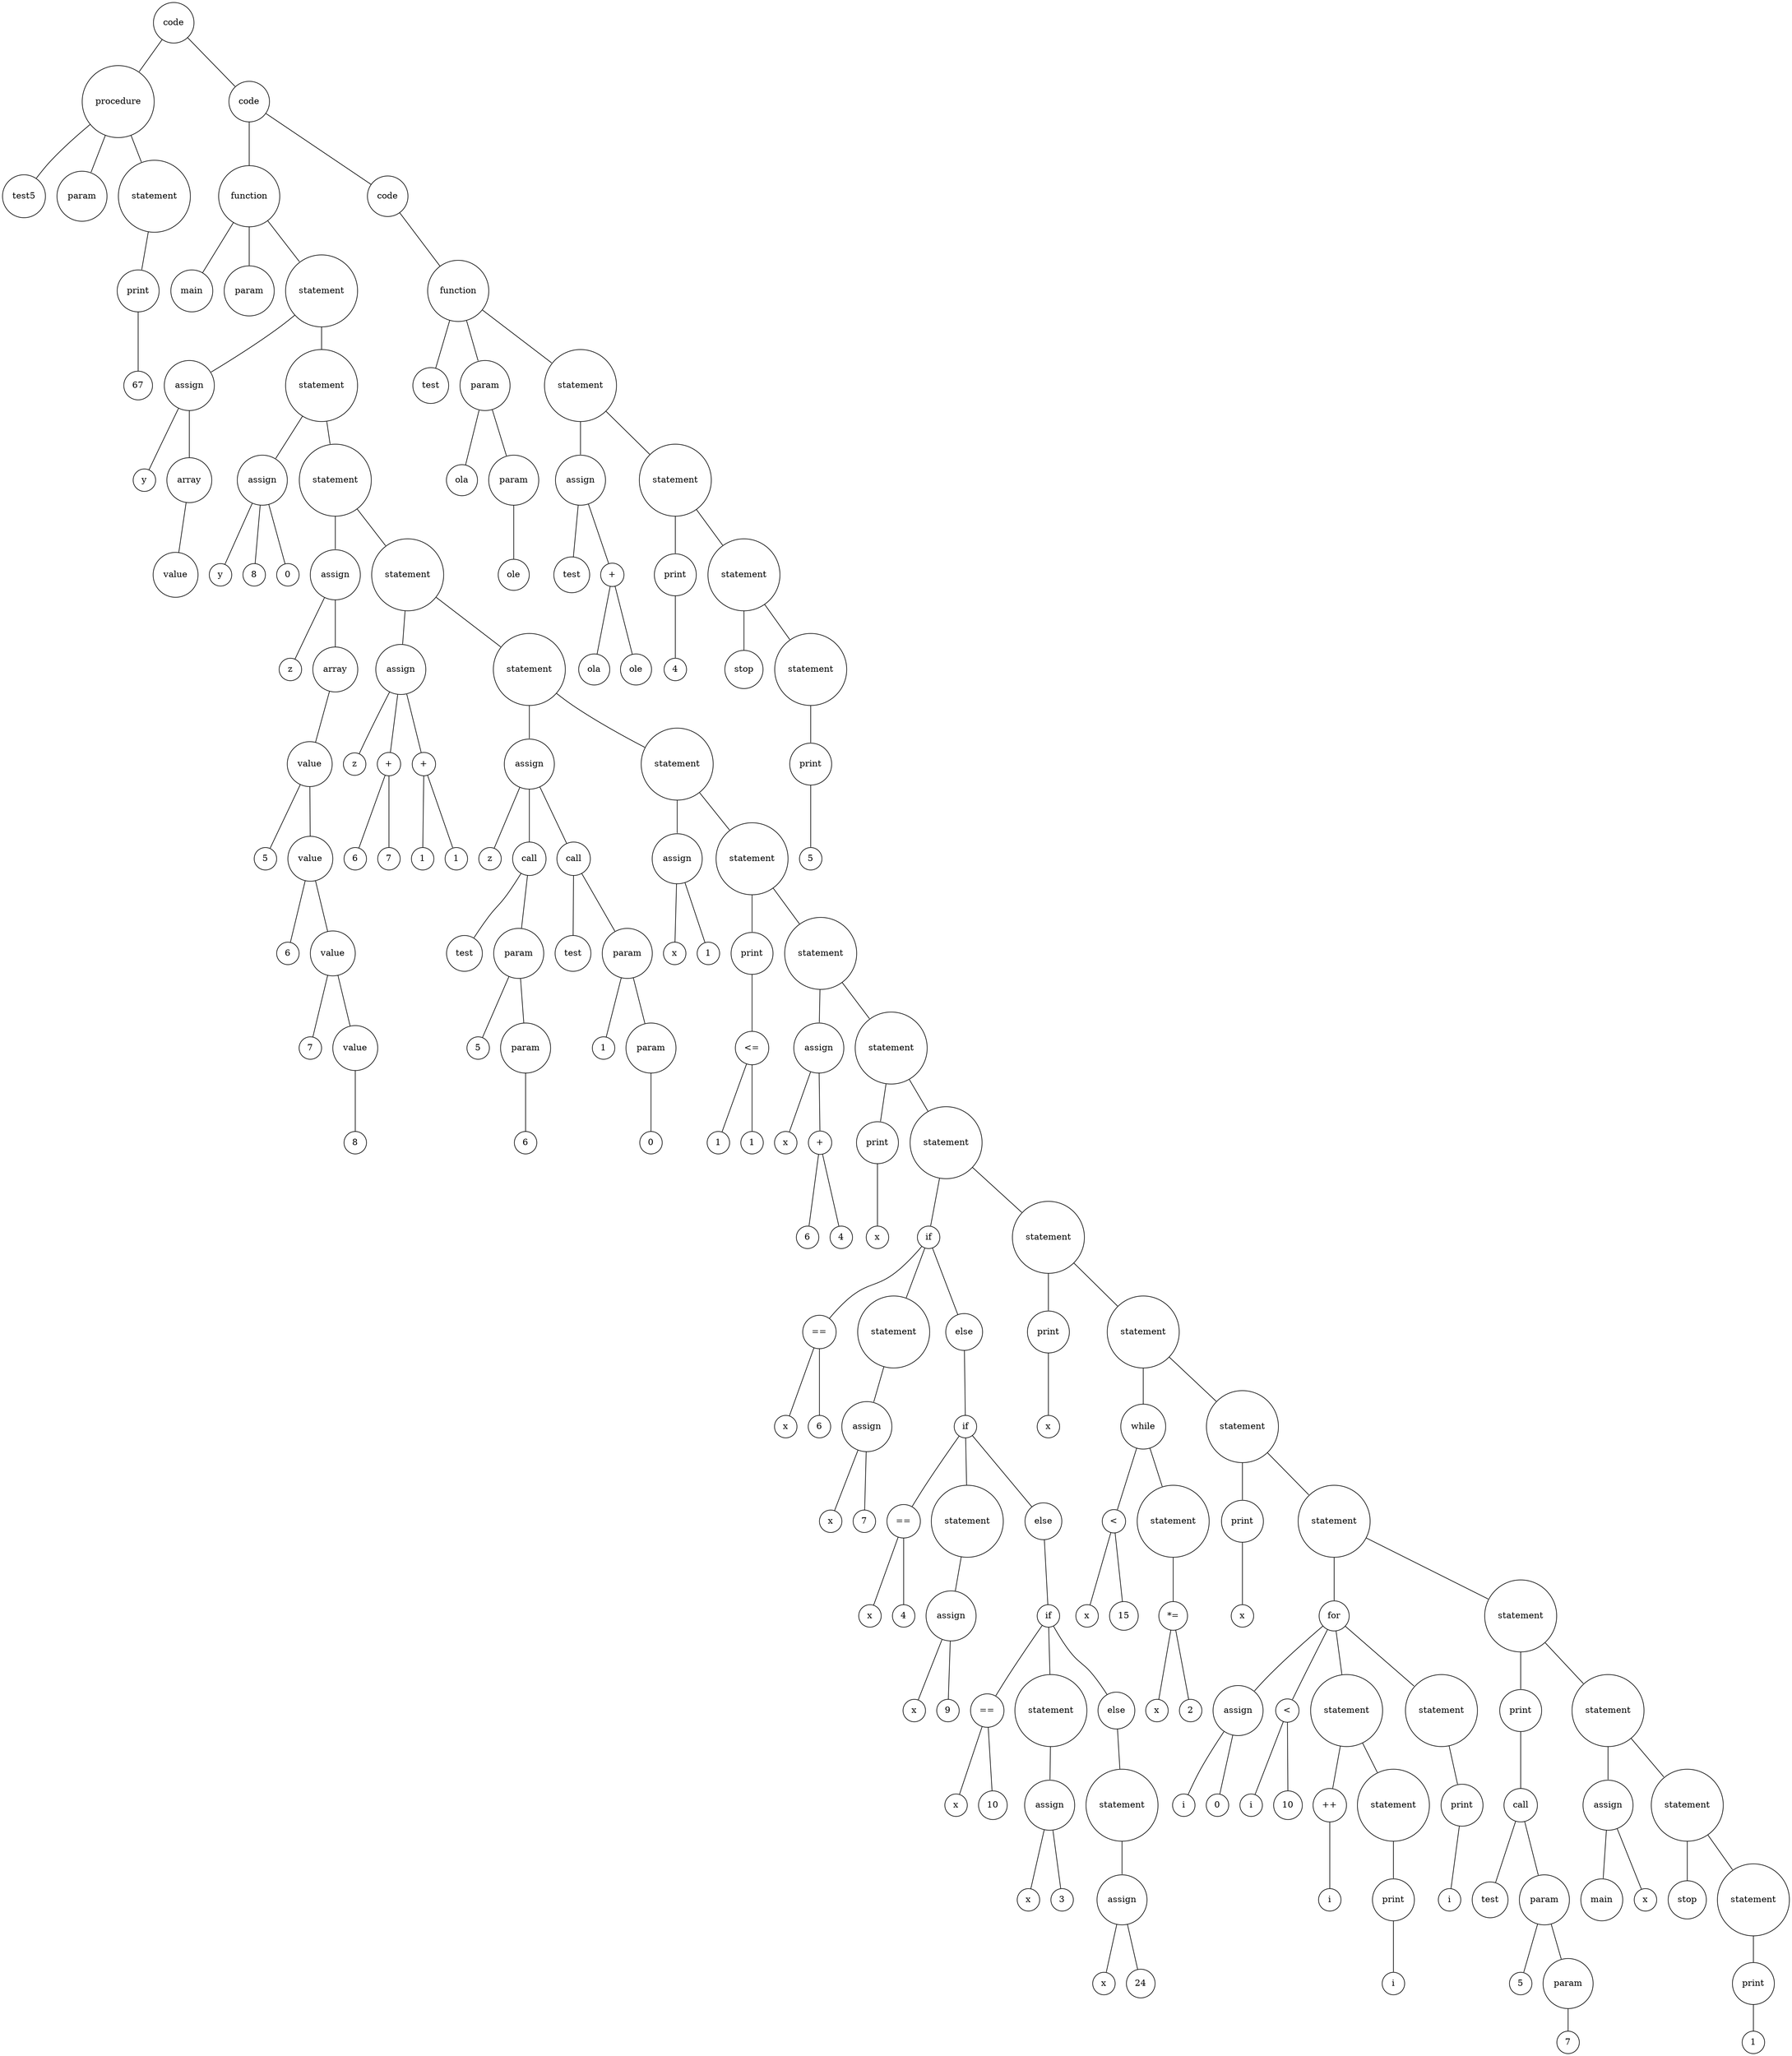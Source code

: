 digraph {
	node [shape=circle]
	"d6a49e2c-a84f-4736-8472-dd72da79a9a5" [label=code]
	"6a892814-8d9a-4989-bb8e-075f5f688385" [label=procedure]
	"f188716e-e401-4f70-8ec4-e90e8470bc61" [label=test5]
	"6a892814-8d9a-4989-bb8e-075f5f688385" -> "f188716e-e401-4f70-8ec4-e90e8470bc61" [arrowsize=0]
	"92163831-a02f-4346-9c5b-4e64f6aca685" [label=param]
	"6a892814-8d9a-4989-bb8e-075f5f688385" -> "92163831-a02f-4346-9c5b-4e64f6aca685" [arrowsize=0]
	"9f2d09d1-051a-4717-b4c8-5f0f7bc87db7" [label=statement]
	"6c95332a-bf74-4d72-8f10-a56b8bb2def5" [label=print]
	"4c859fd7-6101-413a-8fb9-12b420e29090" [label=67]
	"6c95332a-bf74-4d72-8f10-a56b8bb2def5" -> "4c859fd7-6101-413a-8fb9-12b420e29090" [arrowsize=0]
	"9f2d09d1-051a-4717-b4c8-5f0f7bc87db7" -> "6c95332a-bf74-4d72-8f10-a56b8bb2def5" [arrowsize=0]
	"6a892814-8d9a-4989-bb8e-075f5f688385" -> "9f2d09d1-051a-4717-b4c8-5f0f7bc87db7" [arrowsize=0]
	"d6a49e2c-a84f-4736-8472-dd72da79a9a5" -> "6a892814-8d9a-4989-bb8e-075f5f688385" [arrowsize=0]
	"ae36a415-110a-432b-9223-e598052900eb" [label=code]
	"af538021-4e00-4180-9625-094d0d3cab08" [label=function]
	"ed4b51b2-1e3d-4c9a-89ca-a449529abf57" [label=main]
	"af538021-4e00-4180-9625-094d0d3cab08" -> "ed4b51b2-1e3d-4c9a-89ca-a449529abf57" [arrowsize=0]
	"2717156f-e8fc-4f0b-a187-9a78b28eca7a" [label=param]
	"af538021-4e00-4180-9625-094d0d3cab08" -> "2717156f-e8fc-4f0b-a187-9a78b28eca7a" [arrowsize=0]
	"611dbed5-5391-4f37-ba14-7da20f962922" [label=statement]
	"03d929ca-aa59-4d44-b7ad-f8e66ce01e79" [label=assign]
	"58970ab1-9c42-4c11-aa30-639a6707c563" [label=y]
	"03d929ca-aa59-4d44-b7ad-f8e66ce01e79" -> "58970ab1-9c42-4c11-aa30-639a6707c563" [arrowsize=0]
	"e1f642d9-7f1b-45dd-b853-6faff644c610" [label=array]
	"65ceeb47-0c78-4f32-aaf2-e26d28a549fb" [label=value]
	"e1f642d9-7f1b-45dd-b853-6faff644c610" -> "65ceeb47-0c78-4f32-aaf2-e26d28a549fb" [arrowsize=0]
	"03d929ca-aa59-4d44-b7ad-f8e66ce01e79" -> "e1f642d9-7f1b-45dd-b853-6faff644c610" [arrowsize=0]
	"611dbed5-5391-4f37-ba14-7da20f962922" -> "03d929ca-aa59-4d44-b7ad-f8e66ce01e79" [arrowsize=0]
	"bfeb8cf4-f998-4917-9c24-bdab782dc28b" [label=statement]
	"fe85a6a4-66dd-49e6-8ece-894a9cc0a898" [label=assign]
	"aad6a812-afb4-48ac-b011-5bbcf3a8182c" [label=y]
	"fe85a6a4-66dd-49e6-8ece-894a9cc0a898" -> "aad6a812-afb4-48ac-b011-5bbcf3a8182c" [arrowsize=0]
	"64c27775-ece5-4e51-a93d-22ebcb9a705a" [label=8]
	"fe85a6a4-66dd-49e6-8ece-894a9cc0a898" -> "64c27775-ece5-4e51-a93d-22ebcb9a705a" [arrowsize=0]
	"b87eeacc-b709-4e09-a79c-529636e274fc" [label=0]
	"fe85a6a4-66dd-49e6-8ece-894a9cc0a898" -> "b87eeacc-b709-4e09-a79c-529636e274fc" [arrowsize=0]
	"bfeb8cf4-f998-4917-9c24-bdab782dc28b" -> "fe85a6a4-66dd-49e6-8ece-894a9cc0a898" [arrowsize=0]
	"6def992a-f09d-4c9a-b23c-9bec41a67a5f" [label=statement]
	"0fdb4b1e-820b-4975-bcdd-291259e60794" [label=assign]
	"3ab9a004-5bf8-457d-9a98-3f18ee167338" [label=z]
	"0fdb4b1e-820b-4975-bcdd-291259e60794" -> "3ab9a004-5bf8-457d-9a98-3f18ee167338" [arrowsize=0]
	"3456a530-1f14-4053-b489-2e0560f93c73" [label=array]
	"ddb103c8-d29d-4f2f-bd7c-2bb11668f979" [label=value]
	"50215d4f-978c-4188-aca2-e75336f14f68" [label=5]
	"ddb103c8-d29d-4f2f-bd7c-2bb11668f979" -> "50215d4f-978c-4188-aca2-e75336f14f68" [arrowsize=0]
	"460caf2b-0356-42d9-b489-22859ca9ddbf" [label=value]
	"6d5f7e6f-0127-4404-a0fb-cc2380b37389" [label=6]
	"460caf2b-0356-42d9-b489-22859ca9ddbf" -> "6d5f7e6f-0127-4404-a0fb-cc2380b37389" [arrowsize=0]
	"9dbd4ada-46b6-46d0-a754-56776d57e152" [label=value]
	"441d0dec-ab8e-45cd-b19d-88f585e511c9" [label=7]
	"9dbd4ada-46b6-46d0-a754-56776d57e152" -> "441d0dec-ab8e-45cd-b19d-88f585e511c9" [arrowsize=0]
	"52934c16-25bf-47bd-a838-5fd12a5f0f31" [label=value]
	"05be0a1a-4909-4988-8b24-8e4442efdbfd" [label=8]
	"52934c16-25bf-47bd-a838-5fd12a5f0f31" -> "05be0a1a-4909-4988-8b24-8e4442efdbfd" [arrowsize=0]
	"9dbd4ada-46b6-46d0-a754-56776d57e152" -> "52934c16-25bf-47bd-a838-5fd12a5f0f31" [arrowsize=0]
	"460caf2b-0356-42d9-b489-22859ca9ddbf" -> "9dbd4ada-46b6-46d0-a754-56776d57e152" [arrowsize=0]
	"ddb103c8-d29d-4f2f-bd7c-2bb11668f979" -> "460caf2b-0356-42d9-b489-22859ca9ddbf" [arrowsize=0]
	"3456a530-1f14-4053-b489-2e0560f93c73" -> "ddb103c8-d29d-4f2f-bd7c-2bb11668f979" [arrowsize=0]
	"0fdb4b1e-820b-4975-bcdd-291259e60794" -> "3456a530-1f14-4053-b489-2e0560f93c73" [arrowsize=0]
	"6def992a-f09d-4c9a-b23c-9bec41a67a5f" -> "0fdb4b1e-820b-4975-bcdd-291259e60794" [arrowsize=0]
	"aaf922a3-7859-46d7-8747-d51ca4a38c0d" [label=statement]
	"94efdbb5-55ca-4dd2-85ff-3591cbe6318a" [label=assign]
	"9e90d318-ae4b-4a83-8fd3-0a6e1d447ad6" [label=z]
	"94efdbb5-55ca-4dd2-85ff-3591cbe6318a" -> "9e90d318-ae4b-4a83-8fd3-0a6e1d447ad6" [arrowsize=0]
	"0f769775-1cd8-49df-8a41-75a258e1a305" [label="+"]
	"354fa8ae-4621-49ce-ba17-3e433e89dca8" [label=6]
	"0f769775-1cd8-49df-8a41-75a258e1a305" -> "354fa8ae-4621-49ce-ba17-3e433e89dca8" [arrowsize=0]
	"4b7afd7d-8aea-4bc1-9d53-2a6e2f4b51c0" [label=7]
	"0f769775-1cd8-49df-8a41-75a258e1a305" -> "4b7afd7d-8aea-4bc1-9d53-2a6e2f4b51c0" [arrowsize=0]
	"94efdbb5-55ca-4dd2-85ff-3591cbe6318a" -> "0f769775-1cd8-49df-8a41-75a258e1a305" [arrowsize=0]
	"8c856e9d-2987-4d2d-a5e6-045663e0f82e" [label="+"]
	"c3b5d4a2-3ba6-4f8c-a904-5fd7ec0dfffb" [label=1]
	"8c856e9d-2987-4d2d-a5e6-045663e0f82e" -> "c3b5d4a2-3ba6-4f8c-a904-5fd7ec0dfffb" [arrowsize=0]
	"b97e8516-7fca-4d21-940f-89b30f53c423" [label=1]
	"8c856e9d-2987-4d2d-a5e6-045663e0f82e" -> "b97e8516-7fca-4d21-940f-89b30f53c423" [arrowsize=0]
	"94efdbb5-55ca-4dd2-85ff-3591cbe6318a" -> "8c856e9d-2987-4d2d-a5e6-045663e0f82e" [arrowsize=0]
	"aaf922a3-7859-46d7-8747-d51ca4a38c0d" -> "94efdbb5-55ca-4dd2-85ff-3591cbe6318a" [arrowsize=0]
	"1b00dbdc-e691-4586-a8ae-634b552e2f84" [label=statement]
	"b82b85ce-6866-4e3a-98e2-baff2132a282" [label=assign]
	"cc33ab5e-dfb0-412d-b22f-24d73e3d1001" [label=z]
	"b82b85ce-6866-4e3a-98e2-baff2132a282" -> "cc33ab5e-dfb0-412d-b22f-24d73e3d1001" [arrowsize=0]
	"b3b53831-54fe-4ddc-8176-5c5127e328ed" [label=call]
	"7e942372-42d5-49cf-b42b-e6b5e11ebc58" [label=test]
	"b3b53831-54fe-4ddc-8176-5c5127e328ed" -> "7e942372-42d5-49cf-b42b-e6b5e11ebc58" [arrowsize=0]
	"b81c0a2a-1c97-4e26-bc77-c2cce9a55092" [label=param]
	"9797ecc9-d187-43e7-9305-8fade82e4dbe" [label=5]
	"b81c0a2a-1c97-4e26-bc77-c2cce9a55092" -> "9797ecc9-d187-43e7-9305-8fade82e4dbe" [arrowsize=0]
	"c87370eb-a677-4c85-a75b-62222d33dba1" [label=param]
	"d47949b0-8c62-4993-992c-e57f235441ec" [label=6]
	"c87370eb-a677-4c85-a75b-62222d33dba1" -> "d47949b0-8c62-4993-992c-e57f235441ec" [arrowsize=0]
	"b81c0a2a-1c97-4e26-bc77-c2cce9a55092" -> "c87370eb-a677-4c85-a75b-62222d33dba1" [arrowsize=0]
	"b3b53831-54fe-4ddc-8176-5c5127e328ed" -> "b81c0a2a-1c97-4e26-bc77-c2cce9a55092" [arrowsize=0]
	"b82b85ce-6866-4e3a-98e2-baff2132a282" -> "b3b53831-54fe-4ddc-8176-5c5127e328ed" [arrowsize=0]
	"7e3f3f49-c97c-4ba0-b686-fc5acd0b89e0" [label=call]
	"82caa06c-dce1-4758-b08a-9e0345241838" [label=test]
	"7e3f3f49-c97c-4ba0-b686-fc5acd0b89e0" -> "82caa06c-dce1-4758-b08a-9e0345241838" [arrowsize=0]
	"3b4cbd0d-0ff1-4e5d-ac3d-93c6000b710a" [label=param]
	"2821f08a-8a34-4af2-80a5-16acc997a2ac" [label=1]
	"3b4cbd0d-0ff1-4e5d-ac3d-93c6000b710a" -> "2821f08a-8a34-4af2-80a5-16acc997a2ac" [arrowsize=0]
	"e1bcfd03-4e34-4ab4-9675-0e2d938565a4" [label=param]
	"4a97df1c-1a66-48dc-a300-3c827c7a5717" [label=0]
	"e1bcfd03-4e34-4ab4-9675-0e2d938565a4" -> "4a97df1c-1a66-48dc-a300-3c827c7a5717" [arrowsize=0]
	"3b4cbd0d-0ff1-4e5d-ac3d-93c6000b710a" -> "e1bcfd03-4e34-4ab4-9675-0e2d938565a4" [arrowsize=0]
	"7e3f3f49-c97c-4ba0-b686-fc5acd0b89e0" -> "3b4cbd0d-0ff1-4e5d-ac3d-93c6000b710a" [arrowsize=0]
	"b82b85ce-6866-4e3a-98e2-baff2132a282" -> "7e3f3f49-c97c-4ba0-b686-fc5acd0b89e0" [arrowsize=0]
	"1b00dbdc-e691-4586-a8ae-634b552e2f84" -> "b82b85ce-6866-4e3a-98e2-baff2132a282" [arrowsize=0]
	"c7b0382f-a033-4b87-ac9d-4d3b32791fc6" [label=statement]
	"9deddb3d-5643-4a8a-9bcb-9622cdd181c6" [label=assign]
	"d009760e-4470-46d0-86a0-45918ef4387c" [label=x]
	"9deddb3d-5643-4a8a-9bcb-9622cdd181c6" -> "d009760e-4470-46d0-86a0-45918ef4387c" [arrowsize=0]
	"ff3b83ab-3feb-40a2-b7f0-26f004da47a0" [label=1]
	"9deddb3d-5643-4a8a-9bcb-9622cdd181c6" -> "ff3b83ab-3feb-40a2-b7f0-26f004da47a0" [arrowsize=0]
	"c7b0382f-a033-4b87-ac9d-4d3b32791fc6" -> "9deddb3d-5643-4a8a-9bcb-9622cdd181c6" [arrowsize=0]
	"abf82421-0373-4990-9d9d-cd875944314b" [label=statement]
	"bcf0807b-cba0-42ca-85be-cf8191f8bf48" [label=print]
	"1373287d-ea0f-4ca4-a0eb-153254566f5e" [label="<="]
	"7173c754-698f-40e0-8662-24835dee65e5" [label=1]
	"1373287d-ea0f-4ca4-a0eb-153254566f5e" -> "7173c754-698f-40e0-8662-24835dee65e5" [arrowsize=0]
	"36407ee8-fb24-4343-8f87-cfd965b1dece" [label=1]
	"1373287d-ea0f-4ca4-a0eb-153254566f5e" -> "36407ee8-fb24-4343-8f87-cfd965b1dece" [arrowsize=0]
	"bcf0807b-cba0-42ca-85be-cf8191f8bf48" -> "1373287d-ea0f-4ca4-a0eb-153254566f5e" [arrowsize=0]
	"abf82421-0373-4990-9d9d-cd875944314b" -> "bcf0807b-cba0-42ca-85be-cf8191f8bf48" [arrowsize=0]
	"799f5a19-ebf1-4c89-9e56-882bd619bbf8" [label=statement]
	"1ed3634b-7a99-4f22-9bf5-120ba2f0883b" [label=assign]
	"6e96d4c1-38c2-4ba4-85cd-404b3ebd6a19" [label=x]
	"1ed3634b-7a99-4f22-9bf5-120ba2f0883b" -> "6e96d4c1-38c2-4ba4-85cd-404b3ebd6a19" [arrowsize=0]
	"59ca42ea-f176-4629-a119-61a2a7e25385" [label="+"]
	"e9d21bcb-afa9-48b2-a010-c407ec3d82f8" [label=6]
	"59ca42ea-f176-4629-a119-61a2a7e25385" -> "e9d21bcb-afa9-48b2-a010-c407ec3d82f8" [arrowsize=0]
	"f7656584-4f3e-45e7-92eb-d372d6dcfddf" [label=4]
	"59ca42ea-f176-4629-a119-61a2a7e25385" -> "f7656584-4f3e-45e7-92eb-d372d6dcfddf" [arrowsize=0]
	"1ed3634b-7a99-4f22-9bf5-120ba2f0883b" -> "59ca42ea-f176-4629-a119-61a2a7e25385" [arrowsize=0]
	"799f5a19-ebf1-4c89-9e56-882bd619bbf8" -> "1ed3634b-7a99-4f22-9bf5-120ba2f0883b" [arrowsize=0]
	"e8e2f989-4a8f-451a-8e37-7834c50e0003" [label=statement]
	"952560b2-a334-409e-b5b7-fee6ab72c42b" [label=print]
	"89ee1518-a2d8-4b36-8199-74f7bdc848b4" [label=x]
	"952560b2-a334-409e-b5b7-fee6ab72c42b" -> "89ee1518-a2d8-4b36-8199-74f7bdc848b4" [arrowsize=0]
	"e8e2f989-4a8f-451a-8e37-7834c50e0003" -> "952560b2-a334-409e-b5b7-fee6ab72c42b" [arrowsize=0]
	"5b67ebd9-0b0f-4813-9c4a-54b02c5aed76" [label=statement]
	"27009ce0-3da7-44ab-a6b2-138c857ed635" [label=if]
	"dc3ac103-ba9c-4ef3-bf93-969fad03677b" [label="=="]
	"c60b0b76-6369-4546-95e5-c10a792dcb4c" [label=x]
	"dc3ac103-ba9c-4ef3-bf93-969fad03677b" -> "c60b0b76-6369-4546-95e5-c10a792dcb4c" [arrowsize=0]
	"f456b526-92c3-4a4e-8458-8440308bd40f" [label=6]
	"dc3ac103-ba9c-4ef3-bf93-969fad03677b" -> "f456b526-92c3-4a4e-8458-8440308bd40f" [arrowsize=0]
	"27009ce0-3da7-44ab-a6b2-138c857ed635" -> "dc3ac103-ba9c-4ef3-bf93-969fad03677b" [arrowsize=0]
	"5599473c-878d-478d-97f2-36f43ffa5c1c" [label=statement]
	"09f61991-4047-4e1d-91fc-4ab30f2ed15a" [label=assign]
	"4975e483-f5b9-478d-9181-87f5911b0333" [label=x]
	"09f61991-4047-4e1d-91fc-4ab30f2ed15a" -> "4975e483-f5b9-478d-9181-87f5911b0333" [arrowsize=0]
	"5ac7c149-2309-446c-97f5-5fb6800ea875" [label=7]
	"09f61991-4047-4e1d-91fc-4ab30f2ed15a" -> "5ac7c149-2309-446c-97f5-5fb6800ea875" [arrowsize=0]
	"5599473c-878d-478d-97f2-36f43ffa5c1c" -> "09f61991-4047-4e1d-91fc-4ab30f2ed15a" [arrowsize=0]
	"27009ce0-3da7-44ab-a6b2-138c857ed635" -> "5599473c-878d-478d-97f2-36f43ffa5c1c" [arrowsize=0]
	"54ce67e3-f9ff-4d98-87dd-7645c685d1b9" [label=else]
	"f8765c03-3ef3-4b66-b303-320b52f0fa8f" [label=if]
	"02422f0f-0f42-4396-a723-0725faada1b4" [label="=="]
	"decad15f-1863-4d88-b935-ce54a9dc0317" [label=x]
	"02422f0f-0f42-4396-a723-0725faada1b4" -> "decad15f-1863-4d88-b935-ce54a9dc0317" [arrowsize=0]
	"8adae7d0-3aa7-4229-b6b1-90e97fcb3264" [label=4]
	"02422f0f-0f42-4396-a723-0725faada1b4" -> "8adae7d0-3aa7-4229-b6b1-90e97fcb3264" [arrowsize=0]
	"f8765c03-3ef3-4b66-b303-320b52f0fa8f" -> "02422f0f-0f42-4396-a723-0725faada1b4" [arrowsize=0]
	"f54ef05e-c999-4fbe-94ce-b2a857c65e28" [label=statement]
	"6ca29c81-3c50-4358-95e0-d2754af0017e" [label=assign]
	"166c0b81-b29b-4ee2-9b34-af5bd1d74918" [label=x]
	"6ca29c81-3c50-4358-95e0-d2754af0017e" -> "166c0b81-b29b-4ee2-9b34-af5bd1d74918" [arrowsize=0]
	"b41dc474-99c1-49a7-b5d5-d9eb97d37242" [label=9]
	"6ca29c81-3c50-4358-95e0-d2754af0017e" -> "b41dc474-99c1-49a7-b5d5-d9eb97d37242" [arrowsize=0]
	"f54ef05e-c999-4fbe-94ce-b2a857c65e28" -> "6ca29c81-3c50-4358-95e0-d2754af0017e" [arrowsize=0]
	"f8765c03-3ef3-4b66-b303-320b52f0fa8f" -> "f54ef05e-c999-4fbe-94ce-b2a857c65e28" [arrowsize=0]
	"3d691789-29f5-4dc5-9a44-d65c24ff9da3" [label=else]
	"a18e237f-b0c7-4c23-ac23-7f3d66075332" [label=if]
	"29bfd40e-723a-44a8-b9a1-925f9f36ccfc" [label="=="]
	"3972dd24-6b57-4723-bda7-d44da11eb35b" [label=x]
	"29bfd40e-723a-44a8-b9a1-925f9f36ccfc" -> "3972dd24-6b57-4723-bda7-d44da11eb35b" [arrowsize=0]
	"c849fc2d-7bfd-4eb8-a569-872bb49a2ea1" [label=10]
	"29bfd40e-723a-44a8-b9a1-925f9f36ccfc" -> "c849fc2d-7bfd-4eb8-a569-872bb49a2ea1" [arrowsize=0]
	"a18e237f-b0c7-4c23-ac23-7f3d66075332" -> "29bfd40e-723a-44a8-b9a1-925f9f36ccfc" [arrowsize=0]
	"cf349272-51cb-4f26-8b7f-35259e5761fc" [label=statement]
	"b93ab4cb-b7f5-40cc-8e32-68b80dc0bfed" [label=assign]
	"7dbf55dd-144d-4258-ae33-16076d568b43" [label=x]
	"b93ab4cb-b7f5-40cc-8e32-68b80dc0bfed" -> "7dbf55dd-144d-4258-ae33-16076d568b43" [arrowsize=0]
	"f96a87f3-1029-485d-b5d3-4cc3b63467bb" [label=3]
	"b93ab4cb-b7f5-40cc-8e32-68b80dc0bfed" -> "f96a87f3-1029-485d-b5d3-4cc3b63467bb" [arrowsize=0]
	"cf349272-51cb-4f26-8b7f-35259e5761fc" -> "b93ab4cb-b7f5-40cc-8e32-68b80dc0bfed" [arrowsize=0]
	"a18e237f-b0c7-4c23-ac23-7f3d66075332" -> "cf349272-51cb-4f26-8b7f-35259e5761fc" [arrowsize=0]
	"3bb0d259-080e-4af2-9685-44abf242a84b" [label=else]
	"798886c1-c219-4c06-9188-96d45806e359" [label=statement]
	"f31b3269-e415-47af-8ae6-1ba65dab8db7" [label=assign]
	"8197aaae-5885-487b-9500-ce430a0fc79f" [label=x]
	"f31b3269-e415-47af-8ae6-1ba65dab8db7" -> "8197aaae-5885-487b-9500-ce430a0fc79f" [arrowsize=0]
	"7807056d-f15b-4c97-adc3-ce18fa58ff99" [label=24]
	"f31b3269-e415-47af-8ae6-1ba65dab8db7" -> "7807056d-f15b-4c97-adc3-ce18fa58ff99" [arrowsize=0]
	"798886c1-c219-4c06-9188-96d45806e359" -> "f31b3269-e415-47af-8ae6-1ba65dab8db7" [arrowsize=0]
	"3bb0d259-080e-4af2-9685-44abf242a84b" -> "798886c1-c219-4c06-9188-96d45806e359" [arrowsize=0]
	"a18e237f-b0c7-4c23-ac23-7f3d66075332" -> "3bb0d259-080e-4af2-9685-44abf242a84b" [arrowsize=0]
	"3d691789-29f5-4dc5-9a44-d65c24ff9da3" -> "a18e237f-b0c7-4c23-ac23-7f3d66075332" [arrowsize=0]
	"f8765c03-3ef3-4b66-b303-320b52f0fa8f" -> "3d691789-29f5-4dc5-9a44-d65c24ff9da3" [arrowsize=0]
	"54ce67e3-f9ff-4d98-87dd-7645c685d1b9" -> "f8765c03-3ef3-4b66-b303-320b52f0fa8f" [arrowsize=0]
	"27009ce0-3da7-44ab-a6b2-138c857ed635" -> "54ce67e3-f9ff-4d98-87dd-7645c685d1b9" [arrowsize=0]
	"5b67ebd9-0b0f-4813-9c4a-54b02c5aed76" -> "27009ce0-3da7-44ab-a6b2-138c857ed635" [arrowsize=0]
	"525539d1-a0e7-4b40-82a4-4292c6483e0e" [label=statement]
	"a7dc1aa7-ab41-4787-8ac0-c915db70aa4b" [label=print]
	"bdeb0fb5-e7f5-408c-8266-454618b7b75b" [label=x]
	"a7dc1aa7-ab41-4787-8ac0-c915db70aa4b" -> "bdeb0fb5-e7f5-408c-8266-454618b7b75b" [arrowsize=0]
	"525539d1-a0e7-4b40-82a4-4292c6483e0e" -> "a7dc1aa7-ab41-4787-8ac0-c915db70aa4b" [arrowsize=0]
	"8e802a86-311b-4b72-9f9a-32abc0126f46" [label=statement]
	"7dbe4002-0cf3-4c3b-8313-c3a2449827dc" [label=while]
	"23eaeebe-5923-4916-a69a-9f04b0b90042" [label="<"]
	"27b6583c-f5e6-4305-901b-8aafd315901a" [label=x]
	"23eaeebe-5923-4916-a69a-9f04b0b90042" -> "27b6583c-f5e6-4305-901b-8aafd315901a" [arrowsize=0]
	"af13f2fe-7341-4427-b2c5-36c059f4b057" [label=15]
	"23eaeebe-5923-4916-a69a-9f04b0b90042" -> "af13f2fe-7341-4427-b2c5-36c059f4b057" [arrowsize=0]
	"7dbe4002-0cf3-4c3b-8313-c3a2449827dc" -> "23eaeebe-5923-4916-a69a-9f04b0b90042" [arrowsize=0]
	"7fa747f5-9135-4b66-b273-aa74c27385a7" [label=statement]
	"2c9adf71-6c5a-486d-b671-ebdf73e7be82" [label="*="]
	"d8ccc141-022c-47b2-af52-e145d70462f0" [label=x]
	"2c9adf71-6c5a-486d-b671-ebdf73e7be82" -> "d8ccc141-022c-47b2-af52-e145d70462f0" [arrowsize=0]
	"5dcc9018-11ec-415d-b39a-b4778e223992" [label=2]
	"2c9adf71-6c5a-486d-b671-ebdf73e7be82" -> "5dcc9018-11ec-415d-b39a-b4778e223992" [arrowsize=0]
	"7fa747f5-9135-4b66-b273-aa74c27385a7" -> "2c9adf71-6c5a-486d-b671-ebdf73e7be82" [arrowsize=0]
	"7dbe4002-0cf3-4c3b-8313-c3a2449827dc" -> "7fa747f5-9135-4b66-b273-aa74c27385a7" [arrowsize=0]
	"8e802a86-311b-4b72-9f9a-32abc0126f46" -> "7dbe4002-0cf3-4c3b-8313-c3a2449827dc" [arrowsize=0]
	"da41a302-17da-4108-9a19-7cb47c8aef4f" [label=statement]
	"2e7b2aaf-4297-4cbe-8c11-b8365c458e03" [label=print]
	"e34bf977-bca4-4e3c-baab-b73d3529e096" [label=x]
	"2e7b2aaf-4297-4cbe-8c11-b8365c458e03" -> "e34bf977-bca4-4e3c-baab-b73d3529e096" [arrowsize=0]
	"da41a302-17da-4108-9a19-7cb47c8aef4f" -> "2e7b2aaf-4297-4cbe-8c11-b8365c458e03" [arrowsize=0]
	"3836eddf-507f-4296-8006-cd520bf5dda5" [label=statement]
	"5c6355fa-b257-4fea-870d-0a50e18f1236" [label=for]
	"85776f71-26d6-4fba-8374-37331f7c68e5" [label=assign]
	"f4abc23f-30ec-47b2-80b4-6925afc0babd" [label=i]
	"85776f71-26d6-4fba-8374-37331f7c68e5" -> "f4abc23f-30ec-47b2-80b4-6925afc0babd" [arrowsize=0]
	"c70174c0-83fd-4604-a17a-49e5c7b6c9d3" [label=0]
	"85776f71-26d6-4fba-8374-37331f7c68e5" -> "c70174c0-83fd-4604-a17a-49e5c7b6c9d3" [arrowsize=0]
	"5c6355fa-b257-4fea-870d-0a50e18f1236" -> "85776f71-26d6-4fba-8374-37331f7c68e5" [arrowsize=0]
	"d588de51-f091-47af-8bff-50e1707ae75c" [label="<"]
	"dcd79b4d-205e-439a-8552-e2166f23f93e" [label=i]
	"d588de51-f091-47af-8bff-50e1707ae75c" -> "dcd79b4d-205e-439a-8552-e2166f23f93e" [arrowsize=0]
	"42dd7975-014a-45b2-82d3-ef6deec5fdda" [label=10]
	"d588de51-f091-47af-8bff-50e1707ae75c" -> "42dd7975-014a-45b2-82d3-ef6deec5fdda" [arrowsize=0]
	"5c6355fa-b257-4fea-870d-0a50e18f1236" -> "d588de51-f091-47af-8bff-50e1707ae75c" [arrowsize=0]
	"3d2b8f55-1874-4a70-887e-1a82202b1ae9" [label=statement]
	"d98eb789-cd5a-4d35-ba48-0c616b1ec09b" [label="++"]
	"4a307e71-136e-43ba-9a0a-2ce346dd9df2" [label=i]
	"d98eb789-cd5a-4d35-ba48-0c616b1ec09b" -> "4a307e71-136e-43ba-9a0a-2ce346dd9df2" [arrowsize=0]
	"3d2b8f55-1874-4a70-887e-1a82202b1ae9" -> "d98eb789-cd5a-4d35-ba48-0c616b1ec09b" [arrowsize=0]
	"c99d3681-6232-4bf3-a354-fbaab4a4ef45" [label=statement]
	"2332d201-24b3-42cf-98b6-60f69c86f0e8" [label=print]
	"c5c7f337-4148-4112-8b07-271afcd9704a" [label=i]
	"2332d201-24b3-42cf-98b6-60f69c86f0e8" -> "c5c7f337-4148-4112-8b07-271afcd9704a" [arrowsize=0]
	"c99d3681-6232-4bf3-a354-fbaab4a4ef45" -> "2332d201-24b3-42cf-98b6-60f69c86f0e8" [arrowsize=0]
	"3d2b8f55-1874-4a70-887e-1a82202b1ae9" -> "c99d3681-6232-4bf3-a354-fbaab4a4ef45" [arrowsize=0]
	"5c6355fa-b257-4fea-870d-0a50e18f1236" -> "3d2b8f55-1874-4a70-887e-1a82202b1ae9" [arrowsize=0]
	"066c47eb-fe9f-4c4d-98a1-2cc7b563e115" [label=statement]
	"52478dca-faac-4f64-86d7-71e64f548e0f" [label=print]
	"ebdc96ac-7a4a-412e-8510-8f4ddb975480" [label=i]
	"52478dca-faac-4f64-86d7-71e64f548e0f" -> "ebdc96ac-7a4a-412e-8510-8f4ddb975480" [arrowsize=0]
	"066c47eb-fe9f-4c4d-98a1-2cc7b563e115" -> "52478dca-faac-4f64-86d7-71e64f548e0f" [arrowsize=0]
	"5c6355fa-b257-4fea-870d-0a50e18f1236" -> "066c47eb-fe9f-4c4d-98a1-2cc7b563e115" [arrowsize=0]
	"3836eddf-507f-4296-8006-cd520bf5dda5" -> "5c6355fa-b257-4fea-870d-0a50e18f1236" [arrowsize=0]
	"78649d95-d926-4e89-b0b5-971cdfa745da" [label=statement]
	"aa67e234-fe54-4257-baff-e1e510432fb3" [label=print]
	"90f2fcda-2280-4d29-837a-f44e1fea6b11" [label=call]
	"3439f6d0-2048-4236-81ee-2333df989b4f" [label=test]
	"90f2fcda-2280-4d29-837a-f44e1fea6b11" -> "3439f6d0-2048-4236-81ee-2333df989b4f" [arrowsize=0]
	"8d8317fc-d741-4b60-be2c-6888265bb364" [label=param]
	"c0bbe216-e530-4734-9751-f04c23ac8147" [label=5]
	"8d8317fc-d741-4b60-be2c-6888265bb364" -> "c0bbe216-e530-4734-9751-f04c23ac8147" [arrowsize=0]
	"b4198c29-bf98-44a6-9053-81d37bfe65d6" [label=param]
	"fa9001a7-a534-4cb6-b47d-3cb5c2e9a054" [label=7]
	"b4198c29-bf98-44a6-9053-81d37bfe65d6" -> "fa9001a7-a534-4cb6-b47d-3cb5c2e9a054" [arrowsize=0]
	"8d8317fc-d741-4b60-be2c-6888265bb364" -> "b4198c29-bf98-44a6-9053-81d37bfe65d6" [arrowsize=0]
	"90f2fcda-2280-4d29-837a-f44e1fea6b11" -> "8d8317fc-d741-4b60-be2c-6888265bb364" [arrowsize=0]
	"aa67e234-fe54-4257-baff-e1e510432fb3" -> "90f2fcda-2280-4d29-837a-f44e1fea6b11" [arrowsize=0]
	"78649d95-d926-4e89-b0b5-971cdfa745da" -> "aa67e234-fe54-4257-baff-e1e510432fb3" [arrowsize=0]
	"06232802-1e3f-4a74-adb3-50379e73c890" [label=statement]
	"058d69ac-11ea-4184-a1fa-31f44b200bef" [label=assign]
	"2c5d6f7e-b054-4b11-aebf-415ff2d0e2de" [label=main]
	"058d69ac-11ea-4184-a1fa-31f44b200bef" -> "2c5d6f7e-b054-4b11-aebf-415ff2d0e2de" [arrowsize=0]
	"a52eae04-7de1-48c5-bfcf-dd16dbc8f59d" [label=x]
	"058d69ac-11ea-4184-a1fa-31f44b200bef" -> "a52eae04-7de1-48c5-bfcf-dd16dbc8f59d" [arrowsize=0]
	"06232802-1e3f-4a74-adb3-50379e73c890" -> "058d69ac-11ea-4184-a1fa-31f44b200bef" [arrowsize=0]
	"f59c717a-7bb8-4367-a74c-1a01bbddcd19" [label=statement]
	"d2105583-01ed-430c-aea7-368c0cfa11f3" [label=stop]
	"f59c717a-7bb8-4367-a74c-1a01bbddcd19" -> "d2105583-01ed-430c-aea7-368c0cfa11f3" [arrowsize=0]
	"c136e414-9163-4017-a74c-94d8b74f0fa8" [label=statement]
	"92aa161b-b00d-4491-9788-ee53fa942006" [label=print]
	"cea4baee-9755-42a3-b0a7-db1245b420a2" [label=1]
	"92aa161b-b00d-4491-9788-ee53fa942006" -> "cea4baee-9755-42a3-b0a7-db1245b420a2" [arrowsize=0]
	"c136e414-9163-4017-a74c-94d8b74f0fa8" -> "92aa161b-b00d-4491-9788-ee53fa942006" [arrowsize=0]
	"f59c717a-7bb8-4367-a74c-1a01bbddcd19" -> "c136e414-9163-4017-a74c-94d8b74f0fa8" [arrowsize=0]
	"06232802-1e3f-4a74-adb3-50379e73c890" -> "f59c717a-7bb8-4367-a74c-1a01bbddcd19" [arrowsize=0]
	"78649d95-d926-4e89-b0b5-971cdfa745da" -> "06232802-1e3f-4a74-adb3-50379e73c890" [arrowsize=0]
	"3836eddf-507f-4296-8006-cd520bf5dda5" -> "78649d95-d926-4e89-b0b5-971cdfa745da" [arrowsize=0]
	"da41a302-17da-4108-9a19-7cb47c8aef4f" -> "3836eddf-507f-4296-8006-cd520bf5dda5" [arrowsize=0]
	"8e802a86-311b-4b72-9f9a-32abc0126f46" -> "da41a302-17da-4108-9a19-7cb47c8aef4f" [arrowsize=0]
	"525539d1-a0e7-4b40-82a4-4292c6483e0e" -> "8e802a86-311b-4b72-9f9a-32abc0126f46" [arrowsize=0]
	"5b67ebd9-0b0f-4813-9c4a-54b02c5aed76" -> "525539d1-a0e7-4b40-82a4-4292c6483e0e" [arrowsize=0]
	"e8e2f989-4a8f-451a-8e37-7834c50e0003" -> "5b67ebd9-0b0f-4813-9c4a-54b02c5aed76" [arrowsize=0]
	"799f5a19-ebf1-4c89-9e56-882bd619bbf8" -> "e8e2f989-4a8f-451a-8e37-7834c50e0003" [arrowsize=0]
	"abf82421-0373-4990-9d9d-cd875944314b" -> "799f5a19-ebf1-4c89-9e56-882bd619bbf8" [arrowsize=0]
	"c7b0382f-a033-4b87-ac9d-4d3b32791fc6" -> "abf82421-0373-4990-9d9d-cd875944314b" [arrowsize=0]
	"1b00dbdc-e691-4586-a8ae-634b552e2f84" -> "c7b0382f-a033-4b87-ac9d-4d3b32791fc6" [arrowsize=0]
	"aaf922a3-7859-46d7-8747-d51ca4a38c0d" -> "1b00dbdc-e691-4586-a8ae-634b552e2f84" [arrowsize=0]
	"6def992a-f09d-4c9a-b23c-9bec41a67a5f" -> "aaf922a3-7859-46d7-8747-d51ca4a38c0d" [arrowsize=0]
	"bfeb8cf4-f998-4917-9c24-bdab782dc28b" -> "6def992a-f09d-4c9a-b23c-9bec41a67a5f" [arrowsize=0]
	"611dbed5-5391-4f37-ba14-7da20f962922" -> "bfeb8cf4-f998-4917-9c24-bdab782dc28b" [arrowsize=0]
	"af538021-4e00-4180-9625-094d0d3cab08" -> "611dbed5-5391-4f37-ba14-7da20f962922" [arrowsize=0]
	"ae36a415-110a-432b-9223-e598052900eb" -> "af538021-4e00-4180-9625-094d0d3cab08" [arrowsize=0]
	"bd6cd1d0-8ae5-4bcb-9279-3fc10f70d512" [label=code]
	"39a511ed-88d8-4453-991a-05d2b0dc6b10" [label=function]
	"d23974e8-749d-4ca4-9729-4f3162825fd5" [label=test]
	"39a511ed-88d8-4453-991a-05d2b0dc6b10" -> "d23974e8-749d-4ca4-9729-4f3162825fd5" [arrowsize=0]
	"fdc40732-d2c9-4061-8d06-98227395fbf6" [label=param]
	"7121fbaa-79d6-4735-96ac-240773f45d37" [label=ola]
	"fdc40732-d2c9-4061-8d06-98227395fbf6" -> "7121fbaa-79d6-4735-96ac-240773f45d37" [arrowsize=0]
	"581c5173-ef65-4f21-8104-050164fa3c82" [label=param]
	"fa08cbeb-ea45-410e-8d5a-8147842c8208" [label=ole]
	"581c5173-ef65-4f21-8104-050164fa3c82" -> "fa08cbeb-ea45-410e-8d5a-8147842c8208" [arrowsize=0]
	"fdc40732-d2c9-4061-8d06-98227395fbf6" -> "581c5173-ef65-4f21-8104-050164fa3c82" [arrowsize=0]
	"39a511ed-88d8-4453-991a-05d2b0dc6b10" -> "fdc40732-d2c9-4061-8d06-98227395fbf6" [arrowsize=0]
	"d2e2b45e-0c6b-4737-8ad4-958db48448a0" [label=statement]
	"ea229652-d1ea-48ba-adcf-4f0aef936b26" [label=assign]
	"102ec6a0-e2e0-45ca-9233-9aa7d4c8f422" [label=test]
	"ea229652-d1ea-48ba-adcf-4f0aef936b26" -> "102ec6a0-e2e0-45ca-9233-9aa7d4c8f422" [arrowsize=0]
	"5418d231-1791-4d85-8acd-1c141b308af5" [label="+"]
	"3ffcc571-dad5-4fc3-97b0-1a6f3394f5c8" [label=ola]
	"5418d231-1791-4d85-8acd-1c141b308af5" -> "3ffcc571-dad5-4fc3-97b0-1a6f3394f5c8" [arrowsize=0]
	"eb3b743a-2c7f-4863-b817-57d28abf5e78" [label=ole]
	"5418d231-1791-4d85-8acd-1c141b308af5" -> "eb3b743a-2c7f-4863-b817-57d28abf5e78" [arrowsize=0]
	"ea229652-d1ea-48ba-adcf-4f0aef936b26" -> "5418d231-1791-4d85-8acd-1c141b308af5" [arrowsize=0]
	"d2e2b45e-0c6b-4737-8ad4-958db48448a0" -> "ea229652-d1ea-48ba-adcf-4f0aef936b26" [arrowsize=0]
	"83f78a59-bb22-4086-a4dc-0bdeb78fcee7" [label=statement]
	"5348cb69-8e16-41c6-a360-93a77167a7bb" [label=print]
	"53c64cc4-d858-4d4b-b762-8c660122e2a7" [label=4]
	"5348cb69-8e16-41c6-a360-93a77167a7bb" -> "53c64cc4-d858-4d4b-b762-8c660122e2a7" [arrowsize=0]
	"83f78a59-bb22-4086-a4dc-0bdeb78fcee7" -> "5348cb69-8e16-41c6-a360-93a77167a7bb" [arrowsize=0]
	"436ecf24-809a-45b9-91ac-00546554a60c" [label=statement]
	"952a0de5-c346-4f54-8a50-671fe9ad840e" [label=stop]
	"436ecf24-809a-45b9-91ac-00546554a60c" -> "952a0de5-c346-4f54-8a50-671fe9ad840e" [arrowsize=0]
	"ca116249-f883-45cc-a1e0-0079ce7d30ca" [label=statement]
	"77c7183c-eabf-49b1-befb-07a1c1b0bb6b" [label=print]
	"eac4d3a1-a44f-4019-96c5-6bd5742bb5aa" [label=5]
	"77c7183c-eabf-49b1-befb-07a1c1b0bb6b" -> "eac4d3a1-a44f-4019-96c5-6bd5742bb5aa" [arrowsize=0]
	"ca116249-f883-45cc-a1e0-0079ce7d30ca" -> "77c7183c-eabf-49b1-befb-07a1c1b0bb6b" [arrowsize=0]
	"436ecf24-809a-45b9-91ac-00546554a60c" -> "ca116249-f883-45cc-a1e0-0079ce7d30ca" [arrowsize=0]
	"83f78a59-bb22-4086-a4dc-0bdeb78fcee7" -> "436ecf24-809a-45b9-91ac-00546554a60c" [arrowsize=0]
	"d2e2b45e-0c6b-4737-8ad4-958db48448a0" -> "83f78a59-bb22-4086-a4dc-0bdeb78fcee7" [arrowsize=0]
	"39a511ed-88d8-4453-991a-05d2b0dc6b10" -> "d2e2b45e-0c6b-4737-8ad4-958db48448a0" [arrowsize=0]
	"bd6cd1d0-8ae5-4bcb-9279-3fc10f70d512" -> "39a511ed-88d8-4453-991a-05d2b0dc6b10" [arrowsize=0]
	"ae36a415-110a-432b-9223-e598052900eb" -> "bd6cd1d0-8ae5-4bcb-9279-3fc10f70d512" [arrowsize=0]
	"d6a49e2c-a84f-4736-8472-dd72da79a9a5" -> "ae36a415-110a-432b-9223-e598052900eb" [arrowsize=0]
}
